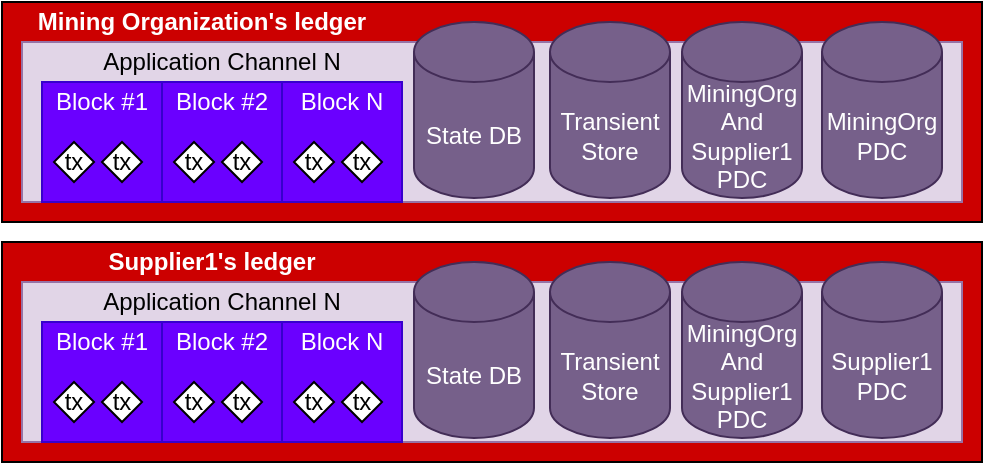 <mxfile version="14.5.8" type="device"><diagram id="ZXknNHKIPd8F9JxIn4_z" name="Page-1"><mxGraphModel dx="1422" dy="777" grid="1" gridSize="10" guides="1" tooltips="1" connect="1" arrows="1" fold="1" page="1" pageScale="1" pageWidth="827" pageHeight="1169" math="0" shadow="0"><root><mxCell id="0"/><mxCell id="1" parent="0"/><mxCell id="R1YNwSrBIKOhhugphefb-1" value="" style="rounded=0;whiteSpace=wrap;html=1;fillColor=#CC0000;" vertex="1" parent="1"><mxGeometry x="80" y="40" width="490" height="110" as="geometry"/></mxCell><mxCell id="R1YNwSrBIKOhhugphefb-2" value="Mining Organization's ledger" style="text;html=1;strokeColor=none;fillColor=none;align=center;verticalAlign=middle;whiteSpace=wrap;rounded=0;fontColor=#FFFFFF;fontStyle=1" vertex="1" parent="1"><mxGeometry x="80" y="40" width="200" height="20" as="geometry"/></mxCell><mxCell id="R1YNwSrBIKOhhugphefb-9" value="" style="rounded=0;whiteSpace=wrap;html=1;fillColor=#e1d5e7;strokeColor=#9673a6;" vertex="1" parent="1"><mxGeometry x="90" y="60" width="470" height="80" as="geometry"/></mxCell><mxCell id="R1YNwSrBIKOhhugphefb-10" value="Application Channel N" style="text;html=1;strokeColor=none;fillColor=none;align=center;verticalAlign=middle;whiteSpace=wrap;rounded=0;" vertex="1" parent="1"><mxGeometry x="100" y="60" width="180" height="20" as="geometry"/></mxCell><mxCell id="R1YNwSrBIKOhhugphefb-11" value="" style="rounded=0;whiteSpace=wrap;html=1;fillColor=#6a00ff;strokeColor=#3700CC;fontColor=#ffffff;" vertex="1" parent="1"><mxGeometry x="100" y="80" width="60" height="60" as="geometry"/></mxCell><mxCell id="R1YNwSrBIKOhhugphefb-12" value="Block #1" style="text;html=1;strokeColor=none;fillColor=none;align=center;verticalAlign=middle;whiteSpace=wrap;rounded=0;fontColor=#FFFFFF;" vertex="1" parent="1"><mxGeometry x="100" y="80" width="60" height="20" as="geometry"/></mxCell><mxCell id="R1YNwSrBIKOhhugphefb-13" value="tx" style="rhombus;whiteSpace=wrap;html=1;" vertex="1" parent="1"><mxGeometry x="106" y="110" width="20" height="20" as="geometry"/></mxCell><mxCell id="R1YNwSrBIKOhhugphefb-14" value="tx" style="rhombus;whiteSpace=wrap;html=1;" vertex="1" parent="1"><mxGeometry x="130" y="110" width="20" height="20" as="geometry"/></mxCell><mxCell id="R1YNwSrBIKOhhugphefb-15" value="" style="rounded=0;whiteSpace=wrap;html=1;fillColor=#6a00ff;strokeColor=#3700CC;fontColor=#ffffff;" vertex="1" parent="1"><mxGeometry x="160" y="80" width="60" height="60" as="geometry"/></mxCell><mxCell id="R1YNwSrBIKOhhugphefb-16" value="Block #2" style="text;html=1;strokeColor=none;fillColor=none;align=center;verticalAlign=middle;whiteSpace=wrap;rounded=0;fontColor=#FFFFFF;" vertex="1" parent="1"><mxGeometry x="160" y="80" width="60" height="20" as="geometry"/></mxCell><mxCell id="R1YNwSrBIKOhhugphefb-17" value="tx" style="rhombus;whiteSpace=wrap;html=1;" vertex="1" parent="1"><mxGeometry x="166" y="110" width="20" height="20" as="geometry"/></mxCell><mxCell id="R1YNwSrBIKOhhugphefb-18" value="tx" style="rhombus;whiteSpace=wrap;html=1;" vertex="1" parent="1"><mxGeometry x="190" y="110" width="20" height="20" as="geometry"/></mxCell><mxCell id="R1YNwSrBIKOhhugphefb-19" value="" style="rounded=0;whiteSpace=wrap;html=1;fillColor=#6a00ff;strokeColor=#3700CC;fontColor=#ffffff;" vertex="1" parent="1"><mxGeometry x="220" y="80" width="60" height="60" as="geometry"/></mxCell><mxCell id="R1YNwSrBIKOhhugphefb-20" value="Block N" style="text;html=1;strokeColor=none;fillColor=none;align=center;verticalAlign=middle;whiteSpace=wrap;rounded=0;fontColor=#FFFFFF;" vertex="1" parent="1"><mxGeometry x="220" y="80" width="60" height="20" as="geometry"/></mxCell><mxCell id="R1YNwSrBIKOhhugphefb-21" value="tx" style="rhombus;whiteSpace=wrap;html=1;" vertex="1" parent="1"><mxGeometry x="226" y="110" width="20" height="20" as="geometry"/></mxCell><mxCell id="R1YNwSrBIKOhhugphefb-22" value="tx" style="rhombus;whiteSpace=wrap;html=1;" vertex="1" parent="1"><mxGeometry x="250" y="110" width="20" height="20" as="geometry"/></mxCell><mxCell id="R1YNwSrBIKOhhugphefb-23" value="State DB" style="shape=cylinder3;whiteSpace=wrap;html=1;boundedLbl=1;backgroundOutline=1;size=15;fillColor=#76608a;strokeColor=#432D57;fontColor=#ffffff;" vertex="1" parent="1"><mxGeometry x="286" y="50" width="60" height="88" as="geometry"/></mxCell><mxCell id="R1YNwSrBIKOhhugphefb-30" value="Transient&lt;br&gt;Store" style="shape=cylinder3;whiteSpace=wrap;html=1;boundedLbl=1;backgroundOutline=1;size=15;fillColor=#76608a;strokeColor=#432D57;fontColor=#ffffff;" vertex="1" parent="1"><mxGeometry x="354" y="50" width="60" height="88" as="geometry"/></mxCell><mxCell id="R1YNwSrBIKOhhugphefb-31" value="MiningOrg&lt;br&gt;And&lt;br&gt;Supplier1&lt;br&gt;PDC" style="shape=cylinder3;whiteSpace=wrap;html=1;boundedLbl=1;backgroundOutline=1;size=15;fillColor=#76608a;strokeColor=#432D57;fontColor=#ffffff;" vertex="1" parent="1"><mxGeometry x="420" y="50" width="60" height="88" as="geometry"/></mxCell><mxCell id="R1YNwSrBIKOhhugphefb-32" value="MiningOrg&lt;br&gt;PDC" style="shape=cylinder3;whiteSpace=wrap;html=1;boundedLbl=1;backgroundOutline=1;size=15;fillColor=#76608a;strokeColor=#432D57;fontColor=#ffffff;" vertex="1" parent="1"><mxGeometry x="490" y="50" width="60" height="88" as="geometry"/></mxCell><mxCell id="R1YNwSrBIKOhhugphefb-33" value="" style="rounded=0;whiteSpace=wrap;html=1;fillColor=#CC0000;" vertex="1" parent="1"><mxGeometry x="80" y="160" width="490" height="110" as="geometry"/></mxCell><mxCell id="R1YNwSrBIKOhhugphefb-34" value="Supplier1's ledger" style="text;html=1;strokeColor=none;fillColor=none;align=center;verticalAlign=middle;whiteSpace=wrap;rounded=0;fontColor=#FFFFFF;fontStyle=1" vertex="1" parent="1"><mxGeometry x="90" y="160" width="190" height="20" as="geometry"/></mxCell><mxCell id="R1YNwSrBIKOhhugphefb-35" value="" style="rounded=0;whiteSpace=wrap;html=1;fillColor=#e1d5e7;strokeColor=#9673a6;" vertex="1" parent="1"><mxGeometry x="90" y="180" width="470" height="80" as="geometry"/></mxCell><mxCell id="R1YNwSrBIKOhhugphefb-36" value="Application Channel N" style="text;html=1;strokeColor=none;fillColor=none;align=center;verticalAlign=middle;whiteSpace=wrap;rounded=0;" vertex="1" parent="1"><mxGeometry x="100" y="180" width="180" height="20" as="geometry"/></mxCell><mxCell id="R1YNwSrBIKOhhugphefb-37" value="" style="rounded=0;whiteSpace=wrap;html=1;fillColor=#6a00ff;strokeColor=#3700CC;fontColor=#ffffff;" vertex="1" parent="1"><mxGeometry x="100" y="200" width="60" height="60" as="geometry"/></mxCell><mxCell id="R1YNwSrBIKOhhugphefb-38" value="Block #1" style="text;html=1;strokeColor=none;fillColor=none;align=center;verticalAlign=middle;whiteSpace=wrap;rounded=0;fontColor=#FFFFFF;" vertex="1" parent="1"><mxGeometry x="100" y="200" width="60" height="20" as="geometry"/></mxCell><mxCell id="R1YNwSrBIKOhhugphefb-39" value="tx" style="rhombus;whiteSpace=wrap;html=1;" vertex="1" parent="1"><mxGeometry x="106" y="230" width="20" height="20" as="geometry"/></mxCell><mxCell id="R1YNwSrBIKOhhugphefb-40" value="tx" style="rhombus;whiteSpace=wrap;html=1;" vertex="1" parent="1"><mxGeometry x="130" y="230" width="20" height="20" as="geometry"/></mxCell><mxCell id="R1YNwSrBIKOhhugphefb-41" value="" style="rounded=0;whiteSpace=wrap;html=1;fillColor=#6a00ff;strokeColor=#3700CC;fontColor=#ffffff;" vertex="1" parent="1"><mxGeometry x="160" y="200" width="60" height="60" as="geometry"/></mxCell><mxCell id="R1YNwSrBIKOhhugphefb-42" value="Block #2" style="text;html=1;strokeColor=none;fillColor=none;align=center;verticalAlign=middle;whiteSpace=wrap;rounded=0;fontColor=#FFFFFF;" vertex="1" parent="1"><mxGeometry x="160" y="200" width="60" height="20" as="geometry"/></mxCell><mxCell id="R1YNwSrBIKOhhugphefb-43" value="tx" style="rhombus;whiteSpace=wrap;html=1;" vertex="1" parent="1"><mxGeometry x="166" y="230" width="20" height="20" as="geometry"/></mxCell><mxCell id="R1YNwSrBIKOhhugphefb-44" value="tx" style="rhombus;whiteSpace=wrap;html=1;" vertex="1" parent="1"><mxGeometry x="190" y="230" width="20" height="20" as="geometry"/></mxCell><mxCell id="R1YNwSrBIKOhhugphefb-45" value="" style="rounded=0;whiteSpace=wrap;html=1;fillColor=#6a00ff;strokeColor=#3700CC;fontColor=#ffffff;" vertex="1" parent="1"><mxGeometry x="220" y="200" width="60" height="60" as="geometry"/></mxCell><mxCell id="R1YNwSrBIKOhhugphefb-46" value="Block N" style="text;html=1;strokeColor=none;fillColor=none;align=center;verticalAlign=middle;whiteSpace=wrap;rounded=0;fontColor=#FFFFFF;" vertex="1" parent="1"><mxGeometry x="220" y="200" width="60" height="20" as="geometry"/></mxCell><mxCell id="R1YNwSrBIKOhhugphefb-47" value="tx" style="rhombus;whiteSpace=wrap;html=1;" vertex="1" parent="1"><mxGeometry x="226" y="230" width="20" height="20" as="geometry"/></mxCell><mxCell id="R1YNwSrBIKOhhugphefb-48" value="tx" style="rhombus;whiteSpace=wrap;html=1;" vertex="1" parent="1"><mxGeometry x="250" y="230" width="20" height="20" as="geometry"/></mxCell><mxCell id="R1YNwSrBIKOhhugphefb-49" value="State DB" style="shape=cylinder3;whiteSpace=wrap;html=1;boundedLbl=1;backgroundOutline=1;size=15;fillColor=#76608a;strokeColor=#432D57;fontColor=#ffffff;" vertex="1" parent="1"><mxGeometry x="286" y="170" width="60" height="88" as="geometry"/></mxCell><mxCell id="R1YNwSrBIKOhhugphefb-50" value="Transient&lt;br&gt;Store" style="shape=cylinder3;whiteSpace=wrap;html=1;boundedLbl=1;backgroundOutline=1;size=15;fillColor=#76608a;strokeColor=#432D57;fontColor=#ffffff;" vertex="1" parent="1"><mxGeometry x="354" y="170" width="60" height="88" as="geometry"/></mxCell><mxCell id="R1YNwSrBIKOhhugphefb-51" value="MiningOrg&lt;br&gt;And&lt;br&gt;Supplier1&lt;br&gt;PDC" style="shape=cylinder3;whiteSpace=wrap;html=1;boundedLbl=1;backgroundOutline=1;size=15;fillColor=#76608a;strokeColor=#432D57;fontColor=#ffffff;" vertex="1" parent="1"><mxGeometry x="420" y="170" width="60" height="88" as="geometry"/></mxCell><mxCell id="R1YNwSrBIKOhhugphefb-52" value="Supplier1&lt;br&gt;PDC" style="shape=cylinder3;whiteSpace=wrap;html=1;boundedLbl=1;backgroundOutline=1;size=15;fillColor=#76608a;strokeColor=#432D57;fontColor=#ffffff;" vertex="1" parent="1"><mxGeometry x="490" y="170" width="60" height="88" as="geometry"/></mxCell></root></mxGraphModel></diagram></mxfile>